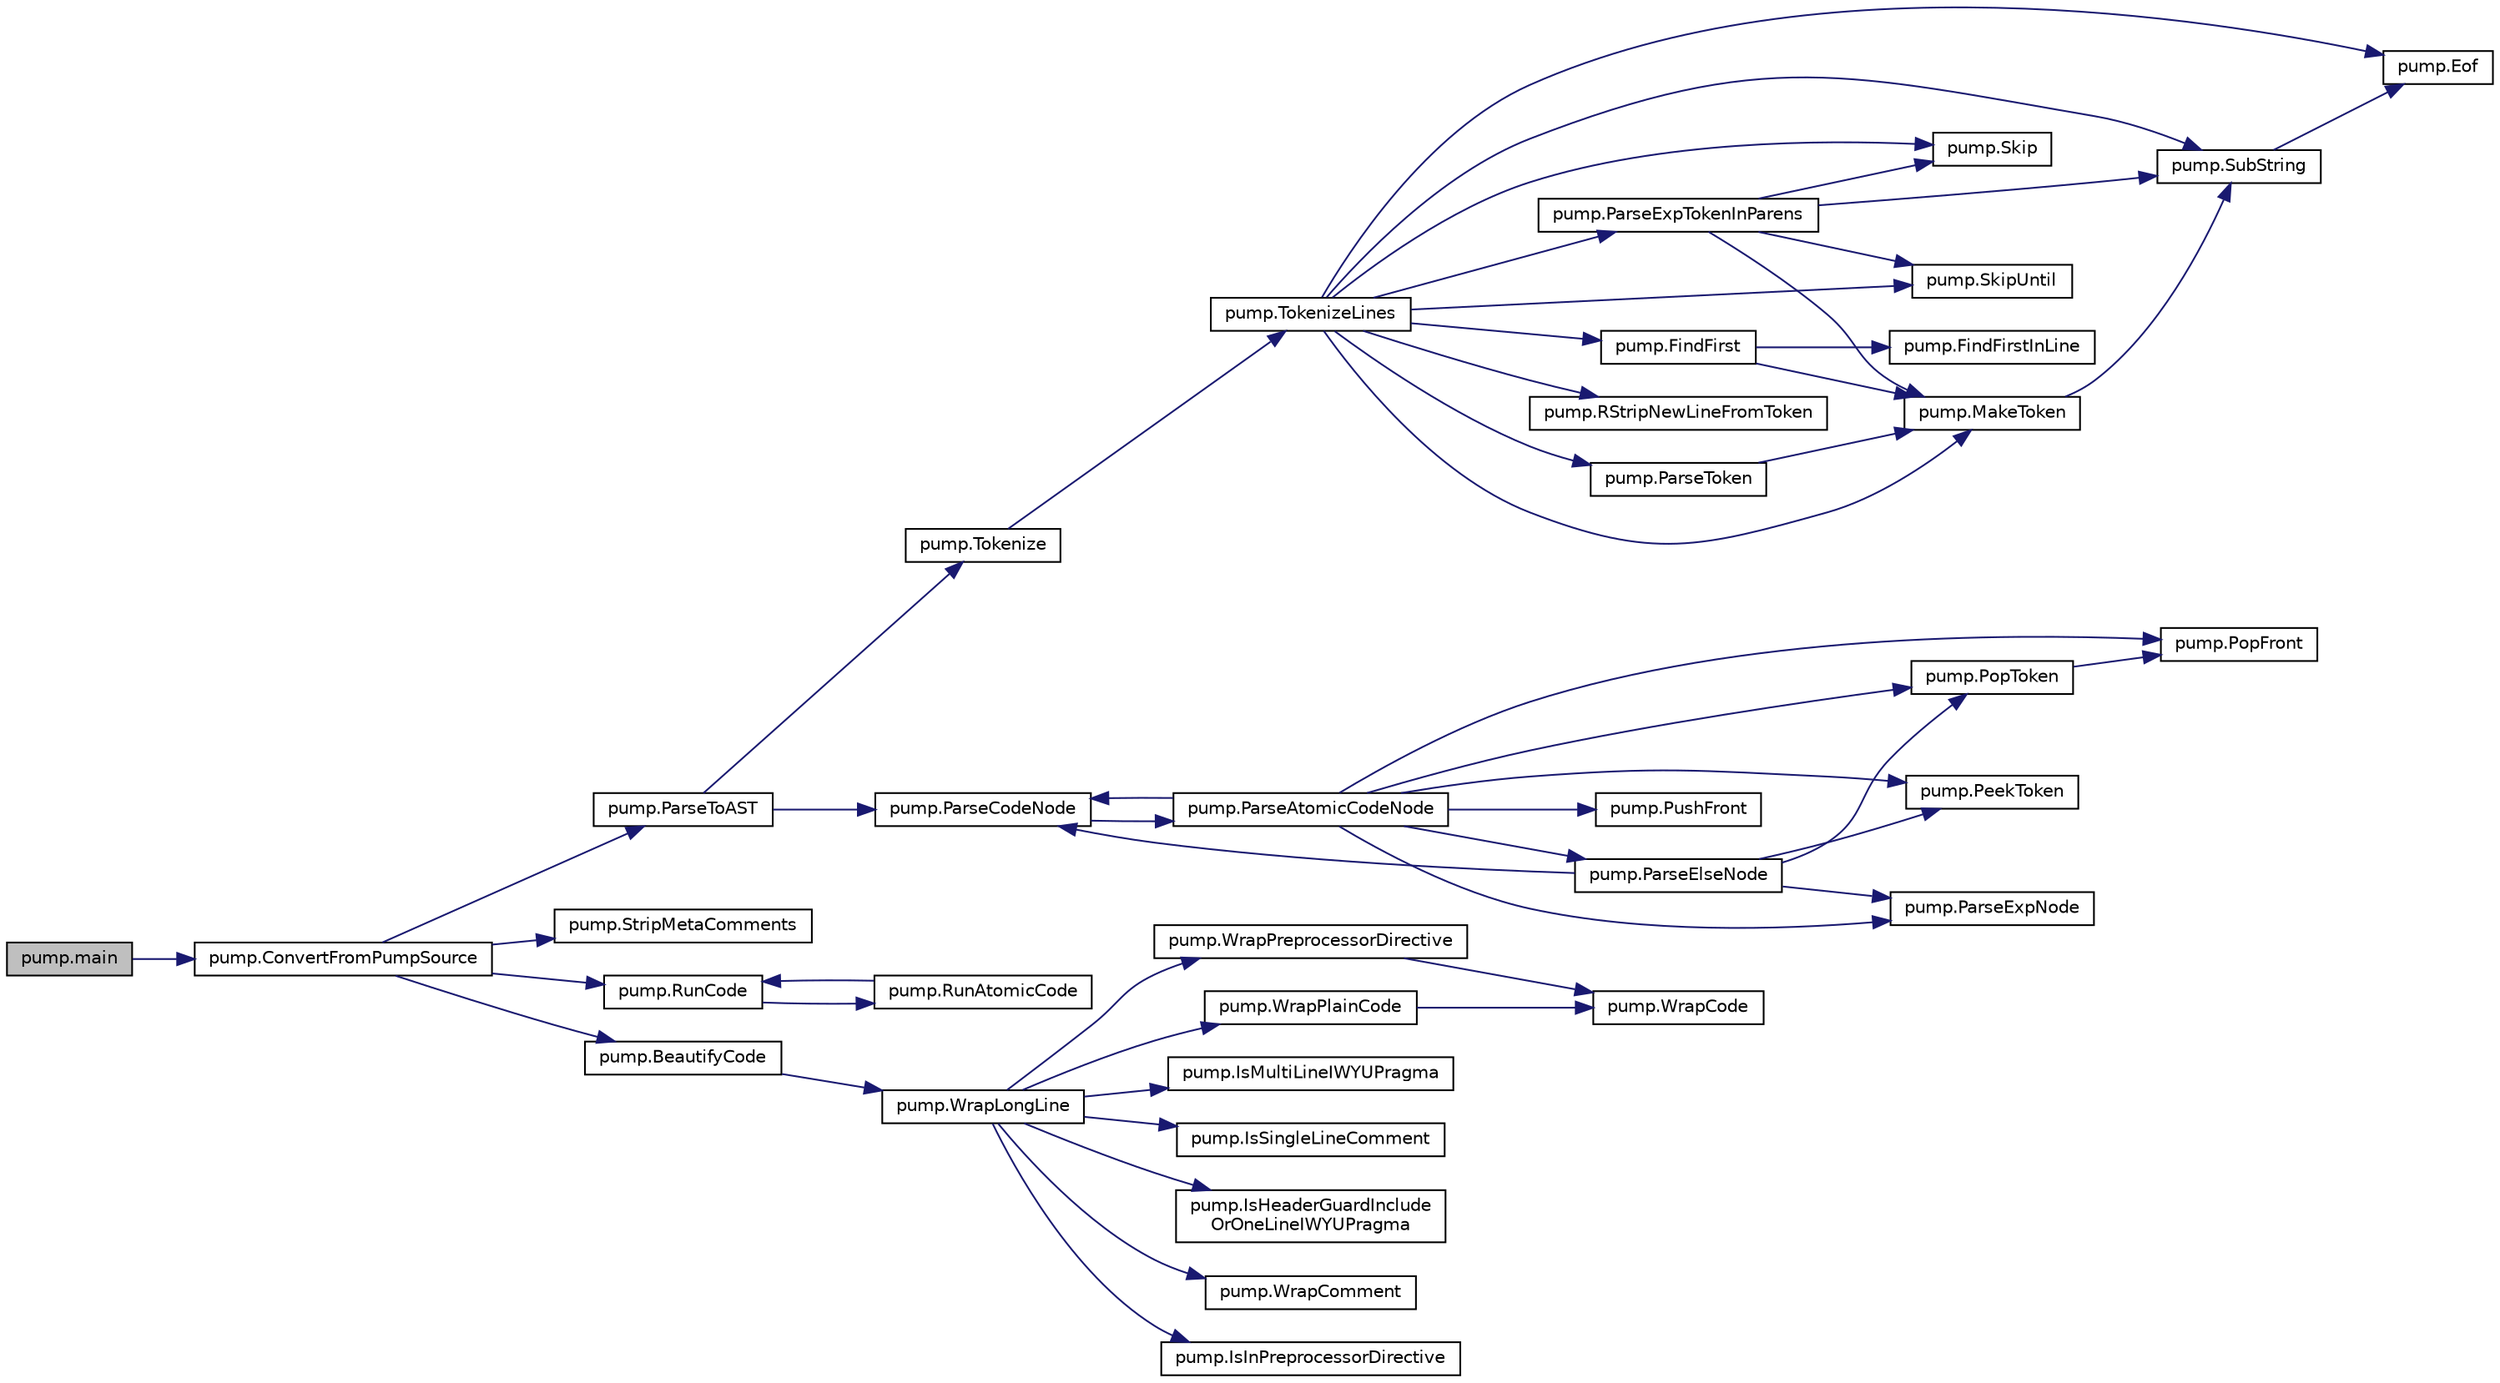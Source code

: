 digraph "pump.main"
{
  edge [fontname="Helvetica",fontsize="10",labelfontname="Helvetica",labelfontsize="10"];
  node [fontname="Helvetica",fontsize="10",shape=record];
  rankdir="LR";
  Node106 [label="pump.main",height=0.2,width=0.4,color="black", fillcolor="grey75", style="filled", fontcolor="black"];
  Node106 -> Node107 [color="midnightblue",fontsize="10",style="solid",fontname="Helvetica"];
  Node107 [label="pump.ConvertFromPumpSource",height=0.2,width=0.4,color="black", fillcolor="white", style="filled",URL="$df/d92/namespacepump.html#a568fe53d1443489ac15bac4a0f9faf91"];
  Node107 -> Node108 [color="midnightblue",fontsize="10",style="solid",fontname="Helvetica"];
  Node108 [label="pump.ParseToAST",height=0.2,width=0.4,color="black", fillcolor="white", style="filled",URL="$df/d92/namespacepump.html#a56ac10a83a3a875d305c9aae71fc0549"];
  Node108 -> Node109 [color="midnightblue",fontsize="10",style="solid",fontname="Helvetica"];
  Node109 [label="pump.Tokenize",height=0.2,width=0.4,color="black", fillcolor="white", style="filled",URL="$df/d92/namespacepump.html#aa42c23b1c914c0f86a94f2fa32999905"];
  Node109 -> Node110 [color="midnightblue",fontsize="10",style="solid",fontname="Helvetica"];
  Node110 [label="pump.TokenizeLines",height=0.2,width=0.4,color="black", fillcolor="white", style="filled",URL="$df/d92/namespacepump.html#aa383d59e8e2a9507a576fd4c6b68b6b7"];
  Node110 -> Node111 [color="midnightblue",fontsize="10",style="solid",fontname="Helvetica"];
  Node111 [label="pump.FindFirst",height=0.2,width=0.4,color="black", fillcolor="white", style="filled",URL="$df/d92/namespacepump.html#a08f2d05c192d11a134c008287bafef07"];
  Node111 -> Node112 [color="midnightblue",fontsize="10",style="solid",fontname="Helvetica"];
  Node112 [label="pump.FindFirstInLine",height=0.2,width=0.4,color="black", fillcolor="white", style="filled",URL="$df/d92/namespacepump.html#af9f92ec64fe45399c7e051115a107ee7"];
  Node111 -> Node113 [color="midnightblue",fontsize="10",style="solid",fontname="Helvetica"];
  Node113 [label="pump.MakeToken",height=0.2,width=0.4,color="black", fillcolor="white", style="filled",URL="$df/d92/namespacepump.html#af96d60dc97b160f3a18e63857aabeef7"];
  Node113 -> Node114 [color="midnightblue",fontsize="10",style="solid",fontname="Helvetica"];
  Node114 [label="pump.SubString",height=0.2,width=0.4,color="black", fillcolor="white", style="filled",URL="$df/d92/namespacepump.html#a859edb180cfc24c24fabcfb4f2bedf9e"];
  Node114 -> Node115 [color="midnightblue",fontsize="10",style="solid",fontname="Helvetica"];
  Node115 [label="pump.Eof",height=0.2,width=0.4,color="black", fillcolor="white", style="filled",URL="$df/d92/namespacepump.html#a38844b22bd5a51c098b07c2c36c5c5b3"];
  Node110 -> Node113 [color="midnightblue",fontsize="10",style="solid",fontname="Helvetica"];
  Node110 -> Node115 [color="midnightblue",fontsize="10",style="solid",fontname="Helvetica"];
  Node110 -> Node116 [color="midnightblue",fontsize="10",style="solid",fontname="Helvetica"];
  Node116 [label="pump.RStripNewLineFromToken",height=0.2,width=0.4,color="black", fillcolor="white", style="filled",URL="$df/d92/namespacepump.html#ae07150d94399cbe1661abe5929f921e0"];
  Node110 -> Node117 [color="midnightblue",fontsize="10",style="solid",fontname="Helvetica"];
  Node117 [label="pump.ParseToken",height=0.2,width=0.4,color="black", fillcolor="white", style="filled",URL="$df/d92/namespacepump.html#a23761d99dd43d642e94d845218573035"];
  Node117 -> Node113 [color="midnightblue",fontsize="10",style="solid",fontname="Helvetica"];
  Node110 -> Node118 [color="midnightblue",fontsize="10",style="solid",fontname="Helvetica"];
  Node118 [label="pump.Skip",height=0.2,width=0.4,color="black", fillcolor="white", style="filled",URL="$df/d92/namespacepump.html#a869bd8932d9ee97f3a0e789abd05d590"];
  Node110 -> Node114 [color="midnightblue",fontsize="10",style="solid",fontname="Helvetica"];
  Node110 -> Node119 [color="midnightblue",fontsize="10",style="solid",fontname="Helvetica"];
  Node119 [label="pump.SkipUntil",height=0.2,width=0.4,color="black", fillcolor="white", style="filled",URL="$df/d92/namespacepump.html#a8935d04d89047866b07c59845e2d7d29"];
  Node110 -> Node120 [color="midnightblue",fontsize="10",style="solid",fontname="Helvetica"];
  Node120 [label="pump.ParseExpTokenInParens",height=0.2,width=0.4,color="black", fillcolor="white", style="filled",URL="$df/d92/namespacepump.html#ae094486db14ecec9347129c5f230042d"];
  Node120 -> Node118 [color="midnightblue",fontsize="10",style="solid",fontname="Helvetica"];
  Node120 -> Node119 [color="midnightblue",fontsize="10",style="solid",fontname="Helvetica"];
  Node120 -> Node114 [color="midnightblue",fontsize="10",style="solid",fontname="Helvetica"];
  Node120 -> Node113 [color="midnightblue",fontsize="10",style="solid",fontname="Helvetica"];
  Node108 -> Node121 [color="midnightblue",fontsize="10",style="solid",fontname="Helvetica"];
  Node121 [label="pump.ParseCodeNode",height=0.2,width=0.4,color="black", fillcolor="white", style="filled",URL="$df/d92/namespacepump.html#aabbc064b8664abbe05618b3a0f5a6c38"];
  Node121 -> Node122 [color="midnightblue",fontsize="10",style="solid",fontname="Helvetica"];
  Node122 [label="pump.ParseAtomicCodeNode",height=0.2,width=0.4,color="black", fillcolor="white", style="filled",URL="$df/d92/namespacepump.html#a5532710f334f026f80fc485decf5078e"];
  Node122 -> Node123 [color="midnightblue",fontsize="10",style="solid",fontname="Helvetica"];
  Node123 [label="pump.PopToken",height=0.2,width=0.4,color="black", fillcolor="white", style="filled",URL="$df/d92/namespacepump.html#a45e1d5d5c1c188fc53eee8bd1e00e6b0"];
  Node123 -> Node124 [color="midnightblue",fontsize="10",style="solid",fontname="Helvetica"];
  Node124 [label="pump.PopFront",height=0.2,width=0.4,color="black", fillcolor="white", style="filled",URL="$df/d92/namespacepump.html#a8e2ff118da88397e88ccf68ebcd2df79"];
  Node122 -> Node124 [color="midnightblue",fontsize="10",style="solid",fontname="Helvetica"];
  Node122 -> Node125 [color="midnightblue",fontsize="10",style="solid",fontname="Helvetica"];
  Node125 [label="pump.PeekToken",height=0.2,width=0.4,color="black", fillcolor="white", style="filled",URL="$df/d92/namespacepump.html#ab12085e099ab4bd0cd968efdc435ec31"];
  Node122 -> Node126 [color="midnightblue",fontsize="10",style="solid",fontname="Helvetica"];
  Node126 [label="pump.ParseExpNode",height=0.2,width=0.4,color="black", fillcolor="white", style="filled",URL="$df/d92/namespacepump.html#af62b08489d90e69d0577e82c98383ba7"];
  Node122 -> Node121 [color="midnightblue",fontsize="10",style="solid",fontname="Helvetica"];
  Node122 -> Node127 [color="midnightblue",fontsize="10",style="solid",fontname="Helvetica"];
  Node127 [label="pump.ParseElseNode",height=0.2,width=0.4,color="black", fillcolor="white", style="filled",URL="$df/d92/namespacepump.html#ae40493525a993e81929c6905e329a406"];
  Node127 -> Node123 [color="midnightblue",fontsize="10",style="solid",fontname="Helvetica"];
  Node127 -> Node125 [color="midnightblue",fontsize="10",style="solid",fontname="Helvetica"];
  Node127 -> Node121 [color="midnightblue",fontsize="10",style="solid",fontname="Helvetica"];
  Node127 -> Node126 [color="midnightblue",fontsize="10",style="solid",fontname="Helvetica"];
  Node122 -> Node128 [color="midnightblue",fontsize="10",style="solid",fontname="Helvetica"];
  Node128 [label="pump.PushFront",height=0.2,width=0.4,color="black", fillcolor="white", style="filled",URL="$df/d92/namespacepump.html#a12c70577eb727526ac0ad17bf3b6c3a4"];
  Node107 -> Node129 [color="midnightblue",fontsize="10",style="solid",fontname="Helvetica"];
  Node129 [label="pump.StripMetaComments",height=0.2,width=0.4,color="black", fillcolor="white", style="filled",URL="$df/d92/namespacepump.html#a8c50cb40d65f26771c6f51eb265bb569"];
  Node107 -> Node130 [color="midnightblue",fontsize="10",style="solid",fontname="Helvetica"];
  Node130 [label="pump.RunCode",height=0.2,width=0.4,color="black", fillcolor="white", style="filled",URL="$df/d92/namespacepump.html#ac6a714a44e28c2a19a1dfabeb9c9d4f1"];
  Node130 -> Node131 [color="midnightblue",fontsize="10",style="solid",fontname="Helvetica"];
  Node131 [label="pump.RunAtomicCode",height=0.2,width=0.4,color="black", fillcolor="white", style="filled",URL="$df/d92/namespacepump.html#a901e6abd34691a0d779178a615cc09c1"];
  Node131 -> Node130 [color="midnightblue",fontsize="10",style="solid",fontname="Helvetica"];
  Node107 -> Node132 [color="midnightblue",fontsize="10",style="solid",fontname="Helvetica"];
  Node132 [label="pump.BeautifyCode",height=0.2,width=0.4,color="black", fillcolor="white", style="filled",URL="$df/d92/namespacepump.html#a3456db8d85605892d670669c4e238cd7"];
  Node132 -> Node133 [color="midnightblue",fontsize="10",style="solid",fontname="Helvetica"];
  Node133 [label="pump.WrapLongLine",height=0.2,width=0.4,color="black", fillcolor="white", style="filled",URL="$df/d92/namespacepump.html#a02427e2ddc80f0f408e27dfc3e38e702"];
  Node133 -> Node134 [color="midnightblue",fontsize="10",style="solid",fontname="Helvetica"];
  Node134 [label="pump.IsSingleLineComment",height=0.2,width=0.4,color="black", fillcolor="white", style="filled",URL="$df/d92/namespacepump.html#a417078b1d036b67756c47e5dc50324dc"];
  Node133 -> Node135 [color="midnightblue",fontsize="10",style="solid",fontname="Helvetica"];
  Node135 [label="pump.IsHeaderGuardInclude\lOrOneLineIWYUPragma",height=0.2,width=0.4,color="black", fillcolor="white", style="filled",URL="$df/d92/namespacepump.html#ac8a553b60dc83d100361a0e98d98451b"];
  Node133 -> Node136 [color="midnightblue",fontsize="10",style="solid",fontname="Helvetica"];
  Node136 [label="pump.WrapComment",height=0.2,width=0.4,color="black", fillcolor="white", style="filled",URL="$df/d92/namespacepump.html#a73951c98652038351b1cd24291433e12"];
  Node133 -> Node137 [color="midnightblue",fontsize="10",style="solid",fontname="Helvetica"];
  Node137 [label="pump.IsInPreprocessorDirective",height=0.2,width=0.4,color="black", fillcolor="white", style="filled",URL="$df/d92/namespacepump.html#aa33101b01d5781710262f3b5dadd8bc8"];
  Node133 -> Node138 [color="midnightblue",fontsize="10",style="solid",fontname="Helvetica"];
  Node138 [label="pump.WrapPreprocessorDirective",height=0.2,width=0.4,color="black", fillcolor="white", style="filled",URL="$df/d92/namespacepump.html#a59e8ae06bae068d2d72df4f0340635d8"];
  Node138 -> Node139 [color="midnightblue",fontsize="10",style="solid",fontname="Helvetica"];
  Node139 [label="pump.WrapCode",height=0.2,width=0.4,color="black", fillcolor="white", style="filled",URL="$df/d92/namespacepump.html#a42502545a37fcd4513a0a7ac8ef3c0eb"];
  Node133 -> Node140 [color="midnightblue",fontsize="10",style="solid",fontname="Helvetica"];
  Node140 [label="pump.IsMultiLineIWYUPragma",height=0.2,width=0.4,color="black", fillcolor="white", style="filled",URL="$df/d92/namespacepump.html#a707a3ff4514c89607e48a87589aed787"];
  Node133 -> Node141 [color="midnightblue",fontsize="10",style="solid",fontname="Helvetica"];
  Node141 [label="pump.WrapPlainCode",height=0.2,width=0.4,color="black", fillcolor="white", style="filled",URL="$df/d92/namespacepump.html#a60723738cc38d8ced7e2cfecc72d8b11"];
  Node141 -> Node139 [color="midnightblue",fontsize="10",style="solid",fontname="Helvetica"];
}

